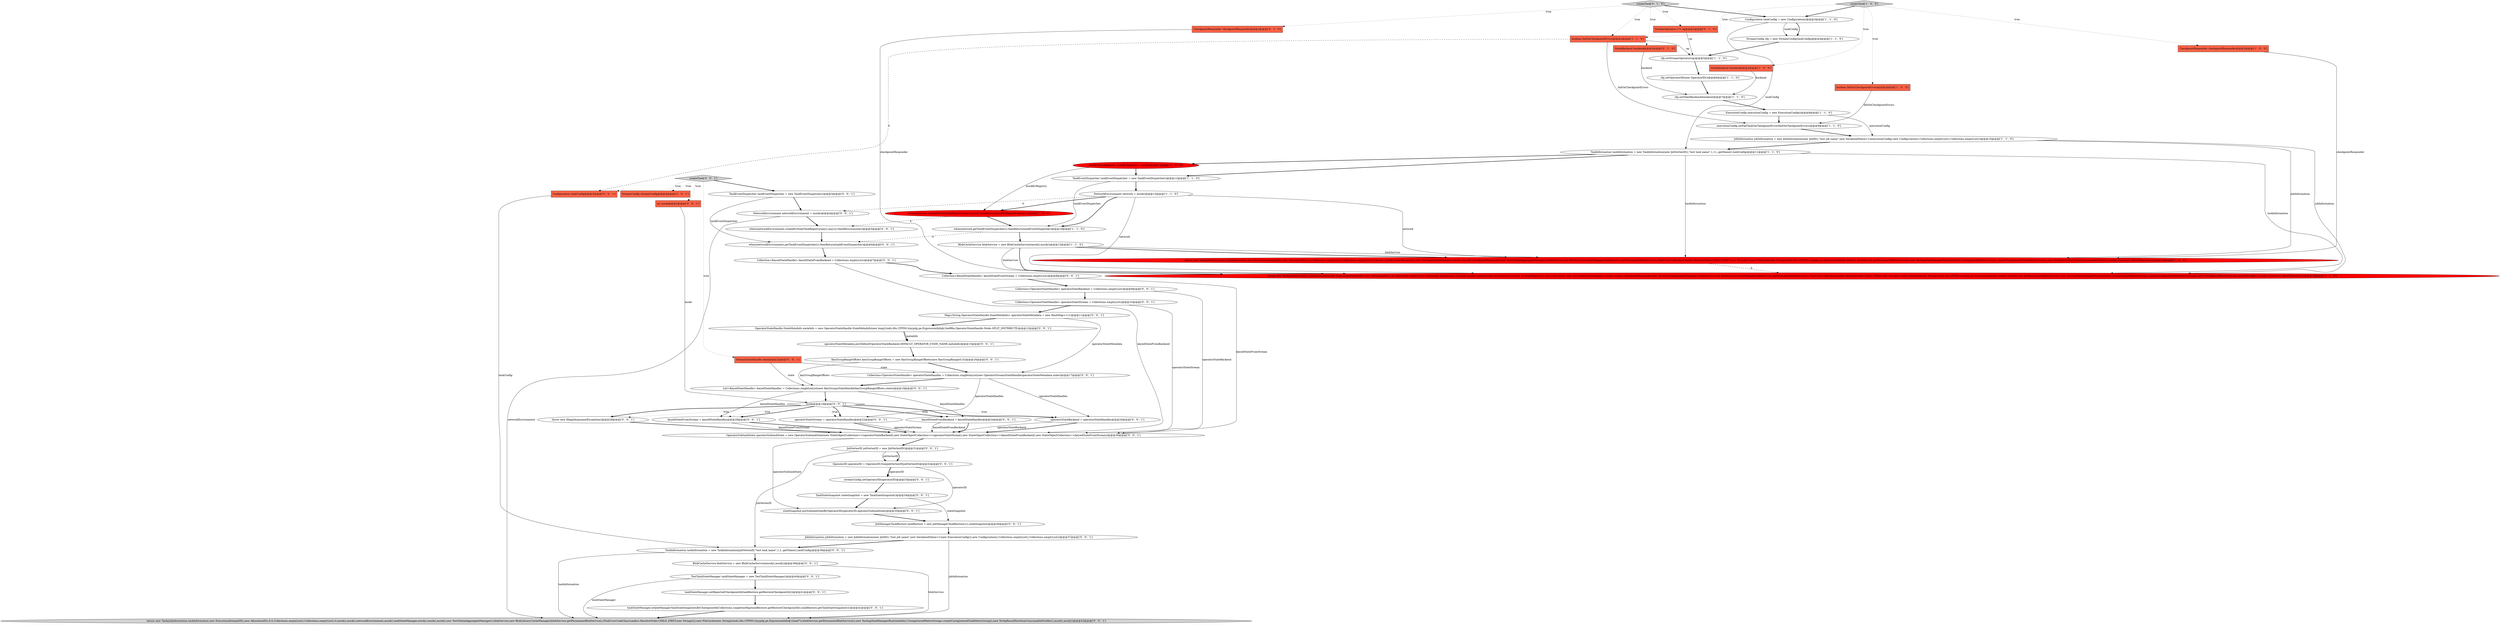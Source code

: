 digraph {
20 [style = filled, label = "boolean failOnCheckpointErrors@@@2@@@['1', '1', '0']", fillcolor = tomato, shape = box image = "AAA0AAABBB1BBB"];
2 [style = filled, label = "cfg.setOperatorID(new OperatorID())@@@6@@@['1', '1', '0']", fillcolor = white, shape = ellipse image = "AAA0AAABBB1BBB"];
16 [style = filled, label = "ExecutionConfig executionConfig = new ExecutionConfig()@@@8@@@['1', '1', '0']", fillcolor = white, shape = ellipse image = "AAA0AAABBB1BBB"];
64 [style = filled, label = "NetworkEnvironment networkEnvironment = mock()@@@4@@@['0', '0', '1']", fillcolor = white, shape = ellipse image = "AAA0AAABBB3BBB"];
1 [style = filled, label = "NetworkEnvironment network = mock()@@@13@@@['1', '1', '0']", fillcolor = white, shape = ellipse image = "AAA0AAABBB1BBB"];
13 [style = filled, label = "JobInformation jobInformation = new JobInformation(new JobID(),\"test job name\",new SerializedValue<>(executionConfig),new Configuration(),Collections.emptyList(),Collections.emptyList())@@@10@@@['1', '1', '0']", fillcolor = white, shape = ellipse image = "AAA0AAABBB1BBB"];
38 [style = filled, label = "OperatorSubtaskState operatorSubtaskState = new OperatorSubtaskState(new StateObjectCollection<>(operatorStateBackend),new StateObjectCollection<>(operatorStateStream),new StateObjectCollection<>(keyedStateFromBackend),new StateObjectCollection<>(keyedStateFromStream))@@@30@@@['0', '0', '1']", fillcolor = white, shape = ellipse image = "AAA0AAABBB3BBB"];
60 [style = filled, label = "TestTaskStateManager taskStateManager = new TestTaskStateManager()@@@40@@@['0', '0', '1']", fillcolor = white, shape = ellipse image = "AAA0AAABBB3BBB"];
0 [style = filled, label = "CheckpointResponder checkpointResponder@@@2@@@['1', '0', '0']", fillcolor = tomato, shape = box image = "AAA0AAABBB1BBB"];
48 [style = filled, label = "throw new IllegalArgumentException()@@@28@@@['0', '0', '1']", fillcolor = white, shape = ellipse image = "AAA0AAABBB3BBB"];
22 [style = filled, label = "createTask['0', '1', '0']", fillcolor = lightgray, shape = diamond image = "AAA0AAABBB2BBB"];
30 [style = filled, label = "JobVertexID jobVertexID = new JobVertexID()@@@31@@@['0', '0', '1']", fillcolor = white, shape = ellipse image = "AAA0AAABBB3BBB"];
9 [style = filled, label = "cfg.setStreamOperator(op)@@@5@@@['1', '1', '0']", fillcolor = white, shape = ellipse image = "AAA0AAABBB1BBB"];
57 [style = filled, label = "BlobCacheService blobService = new BlobCacheService(mock(),mock())@@@39@@@['0', '0', '1']", fillcolor = white, shape = ellipse image = "AAA0AAABBB3BBB"];
19 [style = filled, label = "Configuration taskConfig = new Configuration()@@@3@@@['1', '1', '0']", fillcolor = white, shape = ellipse image = "AAA0AAABBB1BBB"];
32 [style = filled, label = "mode@@@19@@@['0', '0', '1']", fillcolor = white, shape = diamond image = "AAA0AAABBB3BBB"];
23 [style = filled, label = "StreamOperator<?> op@@@2@@@['0', '1', '0']", fillcolor = tomato, shape = box image = "AAA0AAABBB2BBB"];
62 [style = filled, label = "operatorStateMetadata.put(DefaultOperatorStateBackend.DEFAULT_OPERATOR_STATE_NAME,metaInfo)@@@15@@@['0', '0', '1']", fillcolor = white, shape = ellipse image = "AAA0AAABBB3BBB"];
4 [style = filled, label = "TaskKvStateRegistry mockKvRegistry = mock()@@@12@@@['1', '0', '0']", fillcolor = red, shape = ellipse image = "AAA1AAABBB1BBB"];
43 [style = filled, label = "JobInformation jobInformation = new JobInformation(new JobID(),\"test job name\",new SerializedValue<>(new ExecutionConfig()),new Configuration(),Collections.emptyList(),Collections.emptyList())@@@37@@@['0', '0', '1']", fillcolor = white, shape = ellipse image = "AAA0AAABBB3BBB"];
12 [style = filled, label = "cfg.setStateBackend(backend)@@@7@@@['1', '1', '0']", fillcolor = white, shape = ellipse image = "AAA0AAABBB1BBB"];
53 [style = filled, label = "TaskEventDispatcher taskEventDispatcher = new TaskEventDispatcher()@@@3@@@['0', '0', '1']", fillcolor = white, shape = ellipse image = "AAA0AAABBB3BBB"];
37 [style = filled, label = "TaskInformation taskInformation = new TaskInformation(jobVertexID,\"test task name\",1,1,.getName(),taskConfig)@@@38@@@['0', '0', '1']", fillcolor = white, shape = ellipse image = "AAA0AAABBB3BBB"];
17 [style = filled, label = "when(network.getTaskEventDispatcher()).thenReturn(taskEventDispatcher)@@@14@@@['1', '1', '0']", fillcolor = white, shape = ellipse image = "AAA0AAABBB1BBB"];
52 [style = filled, label = "StreamStateHandle state@@@2@@@['0', '0', '1']", fillcolor = tomato, shape = box image = "AAA0AAABBB3BBB"];
44 [style = filled, label = "int mode@@@2@@@['0', '0', '1']", fillcolor = tomato, shape = box image = "AAA0AAABBB3BBB"];
56 [style = filled, label = "Configuration taskConfig@@@2@@@['0', '0', '1']", fillcolor = tomato, shape = box image = "AAA0AAABBB3BBB"];
18 [style = filled, label = "StateBackend backend@@@2@@@['1', '0', '0']", fillcolor = tomato, shape = box image = "AAA0AAABBB1BBB"];
24 [style = filled, label = "CheckpointResponder checkpointResponder@@@2@@@['0', '1', '0']", fillcolor = tomato, shape = box image = "AAA0AAABBB2BBB"];
42 [style = filled, label = "keyedStateFromStream = keyedStateHandles@@@26@@@['0', '0', '1']", fillcolor = white, shape = ellipse image = "AAA0AAABBB3BBB"];
15 [style = filled, label = "StreamConfig cfg = new StreamConfig(taskConfig)@@@4@@@['1', '1', '0']", fillcolor = white, shape = ellipse image = "AAA0AAABBB1BBB"];
58 [style = filled, label = "when(networkEnvironment.getTaskEventDispatcher()).thenReturn(taskEventDispatcher)@@@6@@@['0', '0', '1']", fillcolor = white, shape = ellipse image = "AAA0AAABBB3BBB"];
49 [style = filled, label = "keyedStateFromBackend = keyedStateHandles@@@24@@@['0', '0', '1']", fillcolor = white, shape = ellipse image = "AAA0AAABBB3BBB"];
63 [style = filled, label = "TaskStateSnapshot stateSnapshot = new TaskStateSnapshot()@@@34@@@['0', '0', '1']", fillcolor = white, shape = ellipse image = "AAA0AAABBB3BBB"];
5 [style = filled, label = "createTask['1', '0', '0']", fillcolor = lightgray, shape = diamond image = "AAA0AAABBB1BBB"];
7 [style = filled, label = "TaskInformation taskInformation = new TaskInformation(new JobVertexID(),\"test task name\",1,11,.getName(),taskConfig)@@@11@@@['1', '1', '0']", fillcolor = white, shape = ellipse image = "AAA0AAABBB1BBB"];
14 [style = filled, label = "when(network.createKvStateTaskRegistry(any(),any())).thenReturn(mockKvRegistry)@@@15@@@['1', '0', '0']", fillcolor = red, shape = ellipse image = "AAA1AAABBB1BBB"];
31 [style = filled, label = "JobManagerTaskRestore taskRestore = new JobManagerTaskRestore(1L,stateSnapshot)@@@36@@@['0', '0', '1']", fillcolor = white, shape = ellipse image = "AAA0AAABBB3BBB"];
39 [style = filled, label = "Collection<KeyedStateHandle> keyedStateFromStream = Collections.emptyList()@@@8@@@['0', '0', '1']", fillcolor = white, shape = ellipse image = "AAA0AAABBB3BBB"];
46 [style = filled, label = "Map<String,OperatorStateHandle.StateMetaInfo> operatorStateMetadata = new HashMap<>(1)@@@11@@@['0', '0', '1']", fillcolor = white, shape = ellipse image = "AAA0AAABBB3BBB"];
8 [style = filled, label = "return new Task(jobInformation,taskInformation,new ExecutionAttemptID(),new AllocationID(),0,0,Collections.emptyList(),Collections.emptyList(),0,mock(),mock(),network,mock(),new TestTaskStateManager(),mock(),mock(),checkpointResponder,new TestGlobalAggregateManager(),blobService,new BlobLibraryCacheManager(blobService.getPermanentBlobService(),FlinkUserCodeClassLoaders.ResolveOrder.CHILD_FIRST,new String((((),new FileCache(new String((((edu.fdu.CPPDG.tinypdg.pe.ExpressionInfo@1be9e31,blobService.getPermanentBlobService()),new TestingTaskManagerRuntimeInfo(),UnregisteredMetricGroups.createUnregisteredTaskMetricGroup(),new NoOpResultPartitionConsumableNotifier(),mock(),Executors.directExecutor())@@@18@@@['1', '0', '0']", fillcolor = red, shape = ellipse image = "AAA1AAABBB1BBB"];
28 [style = filled, label = "streamConfig.setOperatorID(operatorID)@@@33@@@['0', '0', '1']", fillcolor = white, shape = ellipse image = "AAA0AAABBB3BBB"];
47 [style = filled, label = "OperatorStateHandle.StateMetaInfo metaInfo = new OperatorStateHandle.StateMetaInfo(new long((((edu.fdu.CPPDG.tinypdg.pe.ExpressionInfo@1be9f6e,OperatorStateHandle.Mode.SPLIT_DISTRIBUTE)@@@12@@@['0', '0', '1']", fillcolor = white, shape = ellipse image = "AAA0AAABBB3BBB"];
40 [style = filled, label = "Collection<KeyedStateHandle> keyedStateFromBackend = Collections.emptyList()@@@7@@@['0', '0', '1']", fillcolor = white, shape = ellipse image = "AAA0AAABBB3BBB"];
61 [style = filled, label = "createTask['0', '0', '1']", fillcolor = lightgray, shape = diamond image = "AAA0AAABBB3BBB"];
51 [style = filled, label = "StreamConfig streamConfig@@@2@@@['0', '0', '1']", fillcolor = tomato, shape = box image = "AAA0AAABBB3BBB"];
55 [style = filled, label = "Collection<OperatorStateHandle> operatorStateBackend = Collections.emptyList()@@@9@@@['0', '0', '1']", fillcolor = white, shape = ellipse image = "AAA0AAABBB3BBB"];
3 [style = filled, label = "boolean failOnCheckpointErrors@@@2@@@['1', '0', '0']", fillcolor = tomato, shape = box image = "AAA0AAABBB1BBB"];
33 [style = filled, label = "when(networkEnvironment.createKvStateTaskRegistry(any(),any())).thenReturn(mock())@@@5@@@['0', '0', '1']", fillcolor = white, shape = ellipse image = "AAA0AAABBB3BBB"];
35 [style = filled, label = "taskStateManager.setReportedCheckpointId(taskRestore.getRestoreCheckpointId())@@@41@@@['0', '0', '1']", fillcolor = white, shape = ellipse image = "AAA0AAABBB3BBB"];
27 [style = filled, label = "return new Task(jobInformation,taskInformation,new ExecutionAttemptID(),new AllocationID(),0,0,Collections.emptyList(),Collections.emptyList(),0,mock(),mock(),networkEnvironment,mock(),taskStateManager,mock(),mock(),mock(),new TestGlobalAggregateManager(),blobService,new BlobLibraryCacheManager(blobService.getPermanentBlobService(),FlinkUserCodeClassLoaders.ResolveOrder.CHILD_FIRST,new String((((),new FileCache(new String((((edu.fdu.CPPDG.tinypdg.pe.ExpressionInfo@1bea07e,blobService.getPermanentBlobService()),new TestingTaskManagerRuntimeInfo(),UnregisteredMetricGroups.createUnregisteredTaskMetricGroup(),new NoOpResultPartitionConsumableNotifier(),mock(),mock())@@@43@@@['0', '0', '1']", fillcolor = lightgray, shape = ellipse image = "AAA0AAABBB3BBB"];
6 [style = filled, label = "BlobCacheService blobService = new BlobCacheService(mock(),mock())@@@15@@@['1', '1', '0']", fillcolor = white, shape = ellipse image = "AAA0AAABBB1BBB"];
11 [style = filled, label = "TaskEventDispatcher taskEventDispatcher = new TaskEventDispatcher()@@@12@@@['1', '1', '0']", fillcolor = white, shape = ellipse image = "AAA0AAABBB1BBB"];
26 [style = filled, label = "List<KeyedStateHandle> keyedStateHandles = Collections.singletonList(new KeyGroupsStateHandle(keyGroupRangeOffsets,state))@@@18@@@['0', '0', '1']", fillcolor = white, shape = ellipse image = "AAA0AAABBB3BBB"];
10 [style = filled, label = "executionConfig.setFailTaskOnCheckpointError(failOnCheckpointErrors)@@@9@@@['1', '1', '0']", fillcolor = white, shape = ellipse image = "AAA0AAABBB1BBB"];
59 [style = filled, label = "Collection<OperatorStateHandle> operatorStateHandles = Collections.singletonList(new OperatorStreamStateHandle(operatorStateMetadata,state))@@@17@@@['0', '0', '1']", fillcolor = white, shape = ellipse image = "AAA0AAABBB3BBB"];
34 [style = filled, label = "operatorStateBackend = operatorStateHandles@@@20@@@['0', '0', '1']", fillcolor = white, shape = ellipse image = "AAA0AAABBB3BBB"];
41 [style = filled, label = "KeyGroupRangeOffsets keyGroupRangeOffsets = new KeyGroupRangeOffsets(new KeyGroupRange(0,0))@@@16@@@['0', '0', '1']", fillcolor = white, shape = ellipse image = "AAA0AAABBB3BBB"];
54 [style = filled, label = "Collection<OperatorStateHandle> operatorStateStream = Collections.emptyList()@@@10@@@['0', '0', '1']", fillcolor = white, shape = ellipse image = "AAA0AAABBB3BBB"];
21 [style = filled, label = "StateBackend backend@@@2@@@['0', '1', '0']", fillcolor = tomato, shape = box image = "AAA0AAABBB2BBB"];
36 [style = filled, label = "OperatorID operatorID = OperatorID.fromJobVertexID(jobVertexID)@@@32@@@['0', '0', '1']", fillcolor = white, shape = ellipse image = "AAA0AAABBB3BBB"];
45 [style = filled, label = "stateSnapshot.putSubtaskStateByOperatorID(operatorID,operatorSubtaskState)@@@35@@@['0', '0', '1']", fillcolor = white, shape = ellipse image = "AAA0AAABBB3BBB"];
50 [style = filled, label = "taskStateManager.setJobManagerTaskStateSnapshotsByCheckpointId(Collections.singletonMap(taskRestore.getRestoreCheckpointId(),taskRestore.getTaskStateSnapshot()))@@@42@@@['0', '0', '1']", fillcolor = white, shape = ellipse image = "AAA0AAABBB3BBB"];
29 [style = filled, label = "operatorStateStream = operatorStateHandles@@@22@@@['0', '0', '1']", fillcolor = white, shape = ellipse image = "AAA0AAABBB3BBB"];
25 [style = filled, label = "return new Task(jobInformation,taskInformation,new ExecutionAttemptID(),new AllocationID(),0,0,Collections.emptyList(),Collections.emptyList(),0,mock(),mock(),network,new KvStateService(new KvStateRegistry(),null,null),mock(),new TestTaskStateManager(),mock(),mock(),checkpointResponder,new TestGlobalAggregateManager(),blobService,new BlobLibraryCacheManager(blobService.getPermanentBlobService(),FlinkUserCodeClassLoaders.ResolveOrder.CHILD_FIRST,new String((((),new FileCache(new String((((edu.fdu.CPPDG.tinypdg.pe.ExpressionInfo@1be9efc,blobService.getPermanentBlobService()),new TestingTaskManagerRuntimeInfo(),UnregisteredMetricGroups.createUnregisteredTaskMetricGroup(),new NoOpResultPartitionConsumableNotifier(),mock(),Executors.directExecutor())@@@16@@@['0', '1', '0']", fillcolor = red, shape = ellipse image = "AAA1AAABBB2BBB"];
5->18 [style = dotted, label="true"];
24->25 [style = solid, label="checkpointResponder"];
20->56 [style = dashed, label="0"];
11->17 [style = solid, label="taskEventDispatcher"];
36->28 [style = bold, label=""];
14->17 [style = bold, label=""];
18->12 [style = solid, label="backend"];
26->49 [style = solid, label="keyedStateHandles"];
30->36 [style = bold, label=""];
32->34 [style = bold, label=""];
45->31 [style = bold, label=""];
20->10 [style = solid, label="failOnCheckpointErrors"];
38->30 [style = bold, label=""];
32->42 [style = dotted, label="true"];
35->50 [style = bold, label=""];
61->51 [style = dotted, label="true"];
47->62 [style = solid, label="metaInfo"];
8->25 [style = dashed, label="0"];
64->33 [style = bold, label=""];
19->15 [style = bold, label=""];
59->26 [style = bold, label=""];
7->11 [style = bold, label=""];
7->8 [style = solid, label="taskInformation"];
1->8 [style = solid, label="network"];
26->32 [style = bold, label=""];
22->23 [style = dotted, label="true"];
55->38 [style = solid, label="operatorStateBackend"];
9->2 [style = bold, label=""];
0->8 [style = solid, label="checkpointResponder"];
57->27 [style = solid, label="blobService"];
54->46 [style = bold, label=""];
32->49 [style = bold, label=""];
32->49 [style = dotted, label="true"];
61->52 [style = dotted, label="true"];
57->60 [style = bold, label=""];
49->38 [style = bold, label=""];
22->24 [style = dotted, label="true"];
5->3 [style = dotted, label="true"];
14->33 [style = dashed, label="0"];
38->45 [style = solid, label="operatorSubtaskState"];
41->59 [style = bold, label=""];
37->27 [style = solid, label="taskInformation"];
23->9 [style = solid, label="op"];
30->37 [style = solid, label="jobVertexID"];
1->17 [style = bold, label=""];
46->59 [style = solid, label="operatorStateMetadata"];
28->63 [style = bold, label=""];
53->58 [style = solid, label="taskEventDispatcher"];
64->27 [style = solid, label="networkEnvironment"];
21->12 [style = solid, label="backend"];
22->20 [style = dotted, label="true"];
41->26 [style = solid, label="keyGroupRangeOffsets"];
15->9 [style = bold, label=""];
3->10 [style = solid, label="failOnCheckpointErrors"];
52->26 [style = solid, label="state"];
49->38 [style = solid, label="keyedStateFromBackend"];
63->31 [style = solid, label="stateSnapshot"];
61->44 [style = dotted, label="true"];
32->48 [style = bold, label=""];
29->38 [style = bold, label=""];
34->38 [style = bold, label=""];
13->8 [style = solid, label="jobInformation"];
53->64 [style = bold, label=""];
13->25 [style = solid, label="jobInformation"];
32->42 [style = bold, label=""];
33->58 [style = bold, label=""];
42->38 [style = bold, label=""];
40->38 [style = solid, label="keyedStateFromBackend"];
1->25 [style = solid, label="network"];
63->45 [style = bold, label=""];
22->21 [style = dotted, label="true"];
16->13 [style = solid, label="executionConfig"];
36->45 [style = solid, label="operatorID"];
54->38 [style = solid, label="operatorStateStream"];
32->34 [style = dotted, label="true"];
22->19 [style = bold, label=""];
17->6 [style = bold, label=""];
50->27 [style = bold, label=""];
36->28 [style = solid, label="operatorID"];
61->56 [style = dotted, label="true"];
43->27 [style = solid, label="jobInformation"];
5->0 [style = dotted, label="true"];
7->4 [style = bold, label=""];
60->27 [style = solid, label="taskStateManager"];
47->62 [style = bold, label=""];
59->34 [style = solid, label="operatorStateHandles"];
5->19 [style = bold, label=""];
26->42 [style = solid, label="keyedStateHandles"];
42->38 [style = solid, label="keyedStateFromStream"];
6->8 [style = solid, label="blobService"];
40->39 [style = bold, label=""];
19->7 [style = solid, label="taskConfig"];
62->41 [style = bold, label=""];
10->13 [style = bold, label=""];
1->64 [style = dashed, label="0"];
44->32 [style = solid, label="mode"];
34->38 [style = solid, label="operatorStateBackend"];
31->43 [style = bold, label=""];
32->29 [style = dotted, label="true"];
39->38 [style = solid, label="keyedStateFromStream"];
37->57 [style = bold, label=""];
52->59 [style = solid, label="state"];
30->36 [style = solid, label="jobVertexID"];
29->38 [style = solid, label="operatorStateStream"];
17->58 [style = dashed, label="0"];
39->55 [style = bold, label=""];
16->10 [style = bold, label=""];
11->1 [style = bold, label=""];
56->37 [style = solid, label="taskConfig"];
7->25 [style = solid, label="taskInformation"];
58->40 [style = bold, label=""];
20->9 [style = solid, label="op"];
12->16 [style = bold, label=""];
43->37 [style = bold, label=""];
46->47 [style = bold, label=""];
2->12 [style = bold, label=""];
32->29 [style = bold, label=""];
19->15 [style = solid, label="taskConfig"];
60->35 [style = bold, label=""];
61->53 [style = bold, label=""];
32->48 [style = dotted, label="true"];
48->38 [style = bold, label=""];
13->7 [style = bold, label=""];
6->8 [style = bold, label=""];
6->25 [style = solid, label="blobService"];
5->20 [style = dotted, label="true"];
1->14 [style = bold, label=""];
4->14 [style = solid, label="mockKvRegistry"];
59->29 [style = solid, label="operatorStateHandles"];
55->54 [style = bold, label=""];
4->11 [style = bold, label=""];
6->25 [style = bold, label=""];
}
